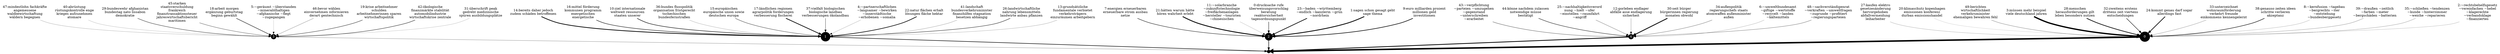 strict digraph {
	node [shape=point];
	n0_27 -> n1_0 [penwidth=0.41];
	n1_3 -> n2_0 [penwidth=0.62];
	n0_47 -> n1_3 [penwidth=0.41];
	n0_20 -> n1_0 [penwidth=0.23];
	n0_14 -> n1_1 [penwidth=2.96];
	n0_7 -> n1_2 [penwidth=1.47];
	n0_49 -> n1_0 [penwidth=0.65];
	n0_43 -> n1_4 [penwidth=0.93];
	n0_16 -> n1_1 [penwidth=1.68];
	n0_10 -> n1_1 [penwidth=1.86];
	n0_36 -> n1_1 [penwidth=0.40];
	n0_3 -> n1_0 [penwidth=5.50];
	n0_28 -> n1_0 [penwidth=2.72];
	n1_2 -> n2_0 [penwidth=2.00];
	n0_32 -> n1_0 [penwidth=1.66];
	n0_21 -> n1_2 [penwidth=3.56];
	n0_15 -> n1_1 [penwidth=1.09];
	n0_24 -> n1_0 [penwidth=2.69];
	n0_44 -> n1_4 [penwidth=1.43];
	n0_17 -> n1_1 [penwidth=2.78];
	n0_11 -> n1_2 [penwidth=0.34];
	n0_37 -> n1_1 [penwidth=1.00];
	n0_4 -> n1_1 [penwidth=0.39];
	n0_40 -> n1_3 [penwidth=0.33];
	n0_29 -> n1_3 [penwidth=1.20];
	n1_1 -> n2_0 [penwidth=2.08];
	n0_33 -> n1_0 [penwidth=0.52];
	n0_22 -> n1_1 [penwidth=2.47];
	n0_0 -> n1_2 [penwidth=1.45];
	n0_25 -> n1_4 [penwidth=0.69];
	n0_45 -> n1_3 [penwidth=0.89];
	n0_18 -> n1_3 [penwidth=1.58];
	n1_4 -> n2_0 [penwidth=3.20];
	n0_12 -> n1_4 [penwidth=0.59];
	n0_38 -> n1_0 [penwidth=1.83];
	n0_5 -> n1_3 [penwidth=0.29];
	n0_41 -> n1_1 [penwidth=0.48];
	n0_30 -> n1_4 [penwidth=3.38];
	n1_0 -> n2_0 [penwidth=6.42];
	n0_8 -> n1_0 [penwidth=0.38];
	n0_34 -> n1_4 [penwidth=0.73];
	n0_23 -> n1_2 [penwidth=2.60];
	n0_1 -> n1_2 [penwidth=3.38];
	n0_26 -> n1_1 [penwidth=1.38];
	n0_46 -> n1_3 [penwidth=0.56];
	n0_19 -> n1_3 [penwidth=1.26];
	n0_13 -> n1_1 [penwidth=0.43];
	n0_39 -> n1_0 [penwidth=0.55];
	n0_6 -> n1_4 [penwidth=0.38];
	n0_48 -> n1_4 [penwidth=0.76];
	n0_42 -> n1_3 [penwidth=1.35];
	n0_31 -> n1_3 [penwidth=0.32];
	n0_9 -> n1_2 [penwidth=2.34];
	n0_35 -> n1_0 [penwidth=0.50];
	n0_2 -> n1_0 [penwidth=0.36];
	n0_27 [label="27:kaufen elektro
gesetzesänderung
hervorgehoben
abfallvermeidung
leiharbeiter",shape=none,fontcolor="black"]
	n1_3 [shape=circle,margin="0,0",style=filled,fillcolor=black,fontcolor=white,height=0.19,label="3"]
	n0_47 [label="47:mindestlohn fachkräfte
angemessene
waldbewirtschaftung
wäldern begegnen",shape=none,fontcolor="black"]
	n0_20 [label="20:klimaschutz kopenhagen
emissionen konferenz
durban emissionshandel",shape=none,fontcolor="black"]
	n0_14 [label="14:bereits daher jedoch
zudem schäden betroffenen",shape=none,fontcolor="black"]
	n0_7 [label="7:energien erneuerbaren
erneuerbare strom ausbau
netze",shape=none,fontcolor="black"]
	n0_49 [label="49:berichten
wirtschaftlichkeit
verkehrsminister
ehemaligen bewahren fehl",shape=none,fontcolor="black"]
	n0_43 [label="43:~verpflichtung
~parteien ~umzugehen
~gegenstand
~unterschreiben
~erarbeitet",shape=none,fontcolor="black"]
	n0_16 [label="16:mittel förderung
kommunen programm
energetischen
energetische",shape=none,fontcolor="black"]
	n0_10 [label="10:ziel internationale
weltweit ressourcen
staaten unserer",shape=none,fontcolor="black"]
	n0_36 [label="36:bundes flusspolitik
organisation fristgerecht
tschechischen
bundesfernstraßen",shape=none,fontcolor="black"]
	n0_3 [label="3:müssen mehr beispiel
viele deutschland jahren",shape=none,fontcolor="black"]
	n0_28 [label="28:menschen
herausforderungen gilt
leben besonders nutzen",shape=none,fontcolor="black"]
	n1_2 [shape=circle,margin="0,0",style=filled,fillcolor=black,fontcolor=white,height=0.45,label="2"]
	n0_32 [label="32:zweitens erstens
drittens zeit viertens
entscheidungen",shape=none,fontcolor="black"]
	n0_21 [label="21:hätten warum hätte
hören wahrheit erlebt",shape=none,fontcolor="black"]
	n0_15 [label="15:europäischen
europäische union sowie
deutschen europa",shape=none,fontcolor="black"]
	n0_24 [label="24:kommt genau darf sogar
allerdings fast",shape=none,fontcolor="black"]
	n0_44 [label="44:könne nachdem zulassen
notwendige müsse
bestätigt",shape=none,fontcolor="black"]
	n0_17 [label="17:ländlichen regionen
agrarpolitik forderungen
verbesserung fischerei",shape=none,fontcolor="black"]
	n0_11 [label="11:~solarbranche
~zukunftstechnologie
~freiflächenanlagen
~hersteller ~touristen
~chinesischen",shape=none,fontcolor="black"]
	n0_37 [label="37:vielfalt biologischen
biologische landbau
verbesserungen ökolandbau",shape=none,fontcolor="black"]
	n0_4 [label="4:~partnerschaftlichen
~langsamer ~bewirken
~innerstädtische
~erhobenen ~somalia",shape=none,fontcolor="black"]
	n0_40 [label="40:abrüstung
rüstungskontrolle enge
krieges aufzunehmen
atomare",shape=none,fontcolor="black"]
	n0_29 [label="29:bundeswehr afghanistan
bundestag nato lissabon
demokratie",shape=none,fontcolor="black"]
	n1_1 [shape=circle,margin="0,0",style=filled,fillcolor=black,fontcolor=white,height=0.55,label="1"]
	n0_33 [label="33:unterzeichnet
wohnraumförderung
verkehrt freunde
einkommens kennengelernt",shape=none,fontcolor="black"]
	n0_22 [label="22:natur flächen erhalt
lösungen fläche hektar",shape=none,fontcolor="black"]
	n0_0 [label="0:drucksache rufe
überweisungsvorschlag
beratung
reaktorsicherheit
tagesordnungspunkt",shape=none,fontcolor="black"]
	n0_25 [label="25:~nachhaltigkeitsverord
nung ~hielt ~ufer
~einstellen ~raumfahrt
~angriff",shape=none,fontcolor="black"]
	n0_45 [label="45:starken
staatsverschuldung
frankreich
finanztransaktionsteuer
jahreswirtschaftsbericht
maritimen",shape=none,fontcolor="black"]
	n0_18 [label="18:arbeit morgen
ergänzung geburtstag
beginn gewählt",shape=none,fontcolor="black"]
	n1_4 [shape=circle,margin="0,0",style=filled,fillcolor=black,fontcolor=white,height=0.19,label="4"]
	n0_12 [label="12:gorleben endlager
abfälle asse endlagerung
sicherheit",shape=none,fontcolor="black"]
	n0_38 [label="38:genauso zeiten ideen
schritte verlieren
akzeptanz",shape=none,fontcolor="black"]
	n0_5 [label="5:~geräumt ~überstanden
~mineralölhaltigen
~afghanische ~flegt
~zugegangen",shape=none,fontcolor="black"]
	n0_41 [label="41:landschaft
bundesverkehrsminister
finanzhilfen stagnation
besetzen abhängig",shape=none,fontcolor="black"]
	n0_30 [label="30:seit bürger
bürgerinnen regierung
monaten obwohl",shape=none,fontcolor="black"]
	n1_0 [shape=circle,margin="0,0",style=filled,fillcolor=black,fontcolor=white,height=0.60,label="0"]
	n0_8 [label="8:~kernfusion ~tagebau
~bergrechts ~iter
~entstehung
~bundesberggesetz",shape=none,fontcolor="black"]
	n0_34 [label="34:außenpolitik
regierungschefs staats
atomwaffen außenminister
außen",shape=none,fontcolor="black"]
	n0_23 [label="23:~baden ~württemberg
~endlich ~kanzlerin ~grün
~nordrhein",shape=none,fontcolor="black"]
	n0_1 [label="1:sagen schon gesagt geht
sage thema",shape=none,fontcolor="black"]
	n0_26 [label="26:landwirtschaftliche
nahrung lebensmitteln
landwirte anbau pflanzen",shape=none,fontcolor="black"]
	n0_46 [label="46:bevor wählen
einvernehmen informieren
derart gentechnisch",shape=none,fontcolor="black"]
	n0_19 [label="19:krise arbeitnehmer
schulden
arbeitnehmerinnen sparen
wirtschaftspolitik",shape=none,fontcolor="black"]
	n0_13 [label="13:grundsätzliche
fundamentale verbietet
verkehrsträgern
einzuräumen arbeitgebern",shape=none,fontcolor="black"]
	n0_39 [label="39:~draußen ~zeitlich
~farben ~meter
~bergschäden ~batterien",shape=none,fontcolor="black"]
	n2_0 [shape=point,height=0.19]
	n0_6 [label="6:~umweltbundesamt
~giftige ~wertstoffe
~recycelt ~landen
~kältemittels",shape=none,fontcolor="black"]
	n0_48 [label="48:~sachverständigenrat
~verkraften ~umweltfragen
~zugrunde ~profitiert
~regierungsparteien",shape=none,fontcolor="black"]
	n0_42 [label="42:ökologische
finanzmärkte stabilität
automobilindustrie
wirtschaftskrise zentrale",shape=none,fontcolor="black"]
	n0_31 [label="31:überschrift peak
gedreht medizinische
spüren ausbildungsplätze",shape=none,fontcolor="black"]
	n0_9 [label="9:euro milliarden prozent
millionen geld
investitionen",shape=none,fontcolor="black"]
	n0_35 [label="35:~schließen ~tendenzen
~kunde ~hinterzimmer
~weiche ~reparieren",shape=none,fontcolor="black"]
	n0_2 [label="2:~rechtsbehelfsgesetz
~vereinfachen ~hebel
~klagerechte
~verbandsklage
~finanziertes",shape=none,fontcolor="black"]
}